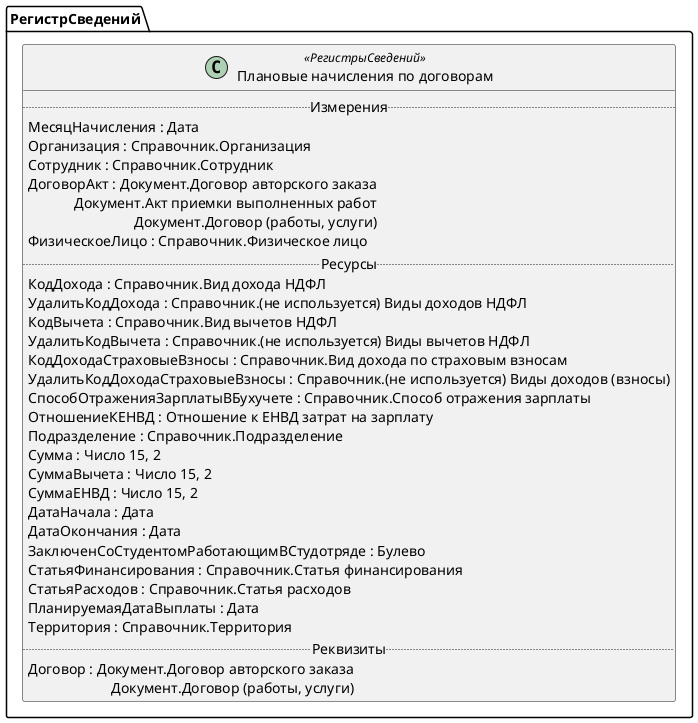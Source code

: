 ﻿@startuml ПлановыеНачисленияПоДоговорам
'!include templates.wsd
'..\include templates.wsd
class РегистрСведений.ПлановыеНачисленияПоДоговорам as "Плановые начисления по договорам" <<РегистрыСведений>>
{
..Измерения..
МесяцНачисления : Дата
Организация : Справочник.Организация
Сотрудник : Справочник.Сотрудник
ДоговорАкт : Документ.Договор авторского заказа\rДокумент.Акт приемки выполненных работ\rДокумент.Договор (работы, услуги)
ФизическоеЛицо : Справочник.Физическое лицо
..Ресурсы..
КодДохода : Справочник.Вид дохода НДФЛ
УдалитьКодДохода : Справочник.(не используется) Виды доходов НДФЛ
КодВычета : Справочник.Вид вычетов НДФЛ
УдалитьКодВычета : Справочник.(не используется) Виды вычетов НДФЛ
КодДоходаСтраховыеВзносы : Справочник.Вид дохода по страховым взносам
УдалитьКодДоходаСтраховыеВзносы : Справочник.(не используется) Виды доходов (взносы)
СпособОтраженияЗарплатыВБухучете : Справочник.Способ отражения зарплаты
ОтношениеКЕНВД : Отношение к ЕНВД затрат на зарплату
Подразделение : Справочник.Подразделение
Сумма : Число 15, 2
СуммаВычета : Число 15, 2
СуммаЕНВД : Число 15, 2
ДатаНачала : Дата
ДатаОкончания : Дата
ЗаключенСоСтудентомРаботающимВСтудотряде : Булево
СтатьяФинансирования : Справочник.Статья финансирования
СтатьяРасходов : Справочник.Статья расходов
ПланируемаяДатаВыплаты : Дата
Территория : Справочник.Территория
..Реквизиты..
Договор : Документ.Договор авторского заказа\rДокумент.Договор (работы, услуги)
}
@enduml
